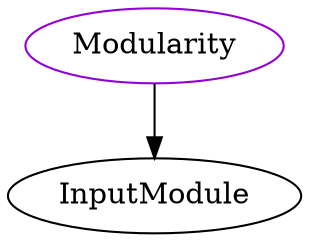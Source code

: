 digraph modularity{
Modularity -> InputModule;
Modularity	[shape=oval, color=darkviolet, label="Modularity"];
}
